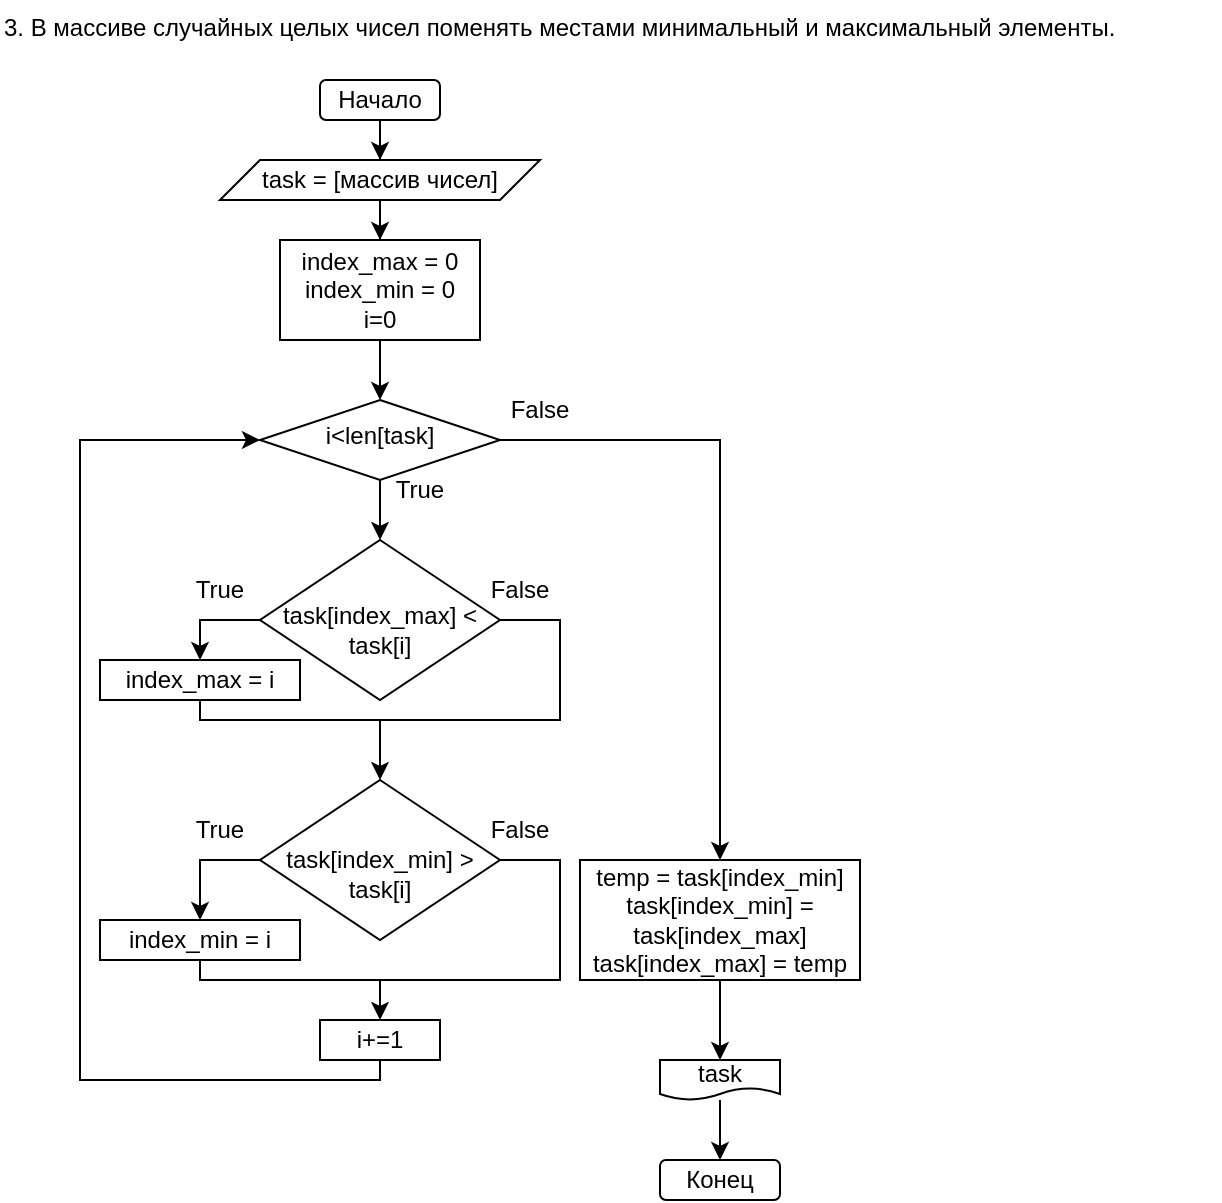 <mxfile version="18.0.7" type="device"><diagram id="C5RBs43oDa-KdzZeNtuy" name="Page-1"><mxGraphModel dx="1422" dy="715" grid="1" gridSize="10" guides="1" tooltips="1" connect="1" arrows="1" fold="1" page="1" pageScale="1" pageWidth="827" pageHeight="1169" math="0" shadow="0"><root><mxCell id="WIyWlLk6GJQsqaUBKTNV-0"/><mxCell id="WIyWlLk6GJQsqaUBKTNV-1" parent="WIyWlLk6GJQsqaUBKTNV-0"/><mxCell id="4opRzpgFNfaW86uACwNf-55" value="" style="edgeStyle=orthogonalEdgeStyle;rounded=0;orthogonalLoop=1;jettySize=auto;html=1;" edge="1" parent="WIyWlLk6GJQsqaUBKTNV-1" source="WIyWlLk6GJQsqaUBKTNV-3" target="4opRzpgFNfaW86uACwNf-46"><mxGeometry relative="1" as="geometry"/></mxCell><mxCell id="WIyWlLk6GJQsqaUBKTNV-3" value="Начало" style="rounded=1;whiteSpace=wrap;html=1;fontSize=12;glass=0;strokeWidth=1;shadow=0;" parent="WIyWlLk6GJQsqaUBKTNV-1" vertex="1"><mxGeometry x="200" y="50" width="60" height="20" as="geometry"/></mxCell><mxCell id="4opRzpgFNfaW86uACwNf-48" value="" style="edgeStyle=orthogonalEdgeStyle;rounded=0;orthogonalLoop=1;jettySize=auto;html=1;" edge="1" parent="WIyWlLk6GJQsqaUBKTNV-1" source="WIyWlLk6GJQsqaUBKTNV-6" target="WIyWlLk6GJQsqaUBKTNV-10"><mxGeometry relative="1" as="geometry"/></mxCell><mxCell id="WIyWlLk6GJQsqaUBKTNV-6" value="i&amp;lt;len[task]" style="rhombus;whiteSpace=wrap;html=1;shadow=0;fontFamily=Helvetica;fontSize=12;align=center;strokeWidth=1;spacing=6;spacingTop=-4;" parent="WIyWlLk6GJQsqaUBKTNV-1" vertex="1"><mxGeometry x="170" y="210" width="120" height="40" as="geometry"/></mxCell><mxCell id="WIyWlLk6GJQsqaUBKTNV-10" value="&lt;br&gt;task[index_max] &amp;lt; task[i]" style="rhombus;whiteSpace=wrap;html=1;shadow=0;fontFamily=Helvetica;fontSize=12;align=center;strokeWidth=1;spacing=6;spacingTop=-4;" parent="WIyWlLk6GJQsqaUBKTNV-1" vertex="1"><mxGeometry x="170" y="280" width="120" height="80" as="geometry"/></mxCell><mxCell id="4opRzpgFNfaW86uACwNf-10" value="" style="edgeStyle=orthogonalEdgeStyle;rounded=0;orthogonalLoop=1;jettySize=auto;html=1;entryX=0.5;entryY=0;entryDx=0;entryDy=0;" edge="1" parent="WIyWlLk6GJQsqaUBKTNV-1" source="4opRzpgFNfaW86uACwNf-1" target="WIyWlLk6GJQsqaUBKTNV-6"><mxGeometry relative="1" as="geometry"><mxPoint x="230" y="230" as="targetPoint"/></mxGeometry></mxCell><mxCell id="4opRzpgFNfaW86uACwNf-1" value="&lt;div&gt;index_max = 0&lt;/div&gt;&lt;div&gt;&lt;span style=&quot;background-color: initial;&quot;&gt;index_min = 0&lt;/span&gt;&lt;/div&gt;i=0" style="rounded=0;whiteSpace=wrap;html=1;" vertex="1" parent="WIyWlLk6GJQsqaUBKTNV-1"><mxGeometry x="180" y="130" width="100" height="50" as="geometry"/></mxCell><mxCell id="4opRzpgFNfaW86uACwNf-4" value="index_max = i" style="rounded=0;whiteSpace=wrap;html=1;" vertex="1" parent="WIyWlLk6GJQsqaUBKTNV-1"><mxGeometry x="90" y="340" width="100" height="20" as="geometry"/></mxCell><mxCell id="4opRzpgFNfaW86uACwNf-5" value="i+=1" style="rounded=0;whiteSpace=wrap;html=1;" vertex="1" parent="WIyWlLk6GJQsqaUBKTNV-1"><mxGeometry x="200" y="520" width="60" height="20" as="geometry"/></mxCell><mxCell id="4opRzpgFNfaW86uACwNf-15" value="" style="endArrow=classic;html=1;rounded=0;exitX=0;exitY=0.5;exitDx=0;exitDy=0;entryX=0.5;entryY=0;entryDx=0;entryDy=0;" edge="1" parent="WIyWlLk6GJQsqaUBKTNV-1" source="WIyWlLk6GJQsqaUBKTNV-10" target="4opRzpgFNfaW86uACwNf-4"><mxGeometry width="50" height="50" relative="1" as="geometry"><mxPoint x="180" y="520" as="sourcePoint"/><mxPoint x="130" y="320" as="targetPoint"/><Array as="points"><mxPoint x="140" y="320"/></Array></mxGeometry></mxCell><mxCell id="4opRzpgFNfaW86uACwNf-16" value="" style="endArrow=classic;html=1;rounded=0;exitX=0.5;exitY=1;exitDx=0;exitDy=0;entryX=0.5;entryY=0;entryDx=0;entryDy=0;" edge="1" parent="WIyWlLk6GJQsqaUBKTNV-1" source="4opRzpgFNfaW86uACwNf-4" target="4opRzpgFNfaW86uACwNf-35"><mxGeometry width="50" height="50" relative="1" as="geometry"><mxPoint x="180" y="655" as="sourcePoint"/><mxPoint x="230" y="380" as="targetPoint"/><Array as="points"><mxPoint x="140" y="370"/><mxPoint x="230" y="370"/></Array></mxGeometry></mxCell><mxCell id="4opRzpgFNfaW86uACwNf-17" value="" style="endArrow=none;html=1;rounded=0;exitX=1;exitY=0.5;exitDx=0;exitDy=0;" edge="1" parent="WIyWlLk6GJQsqaUBKTNV-1" source="WIyWlLk6GJQsqaUBKTNV-10"><mxGeometry width="50" height="50" relative="1" as="geometry"><mxPoint x="300" y="320" as="sourcePoint"/><mxPoint x="230" y="370" as="targetPoint"/><Array as="points"><mxPoint x="320" y="320"/><mxPoint x="320" y="370"/></Array></mxGeometry></mxCell><mxCell id="4opRzpgFNfaW86uACwNf-19" value="True" style="text;html=1;strokeColor=none;fillColor=none;align=center;verticalAlign=middle;whiteSpace=wrap;rounded=0;" vertex="1" parent="WIyWlLk6GJQsqaUBKTNV-1"><mxGeometry x="120" y="290" width="60" height="30" as="geometry"/></mxCell><mxCell id="4opRzpgFNfaW86uACwNf-23" value="True" style="text;html=1;strokeColor=none;fillColor=none;align=center;verticalAlign=middle;whiteSpace=wrap;rounded=0;" vertex="1" parent="WIyWlLk6GJQsqaUBKTNV-1"><mxGeometry x="220" y="240" width="60" height="30" as="geometry"/></mxCell><mxCell id="4opRzpgFNfaW86uACwNf-24" value="False" style="text;html=1;strokeColor=none;fillColor=none;align=center;verticalAlign=middle;whiteSpace=wrap;rounded=0;" vertex="1" parent="WIyWlLk6GJQsqaUBKTNV-1"><mxGeometry x="270" y="290" width="60" height="30" as="geometry"/></mxCell><mxCell id="4opRzpgFNfaW86uACwNf-26" value="False" style="text;html=1;strokeColor=none;fillColor=none;align=center;verticalAlign=middle;whiteSpace=wrap;rounded=0;" vertex="1" parent="WIyWlLk6GJQsqaUBKTNV-1"><mxGeometry x="280" y="200" width="60" height="30" as="geometry"/></mxCell><mxCell id="4opRzpgFNfaW86uACwNf-32" value="" style="endArrow=classic;html=1;rounded=0;exitX=0.5;exitY=1;exitDx=0;exitDy=0;entryX=0;entryY=0.5;entryDx=0;entryDy=0;" edge="1" parent="WIyWlLk6GJQsqaUBKTNV-1" source="4opRzpgFNfaW86uACwNf-5" target="WIyWlLk6GJQsqaUBKTNV-6"><mxGeometry width="50" height="50" relative="1" as="geometry"><mxPoint x="290" y="700" as="sourcePoint"/><mxPoint x="80" y="450" as="targetPoint"/><Array as="points"><mxPoint x="230" y="550"/><mxPoint x="80" y="550"/><mxPoint x="80" y="400"/><mxPoint x="80" y="230"/></Array></mxGeometry></mxCell><mxCell id="4opRzpgFNfaW86uACwNf-61" value="" style="edgeStyle=orthogonalEdgeStyle;rounded=0;orthogonalLoop=1;jettySize=auto;html=1;" edge="1" parent="WIyWlLk6GJQsqaUBKTNV-1" source="4opRzpgFNfaW86uACwNf-33" target="4opRzpgFNfaW86uACwNf-42"><mxGeometry relative="1" as="geometry"/></mxCell><mxCell id="4opRzpgFNfaW86uACwNf-33" value="task" style="shape=document;whiteSpace=wrap;html=1;boundedLbl=1;" vertex="1" parent="WIyWlLk6GJQsqaUBKTNV-1"><mxGeometry x="370" y="540" width="60" height="20" as="geometry"/></mxCell><mxCell id="4opRzpgFNfaW86uACwNf-34" value="" style="endArrow=classic;html=1;rounded=0;exitX=1;exitY=0.5;exitDx=0;exitDy=0;entryX=0.5;entryY=0;entryDx=0;entryDy=0;" edge="1" parent="WIyWlLk6GJQsqaUBKTNV-1" source="WIyWlLk6GJQsqaUBKTNV-6" target="4opRzpgFNfaW86uACwNf-59"><mxGeometry width="50" height="50" relative="1" as="geometry"><mxPoint x="350" y="340" as="sourcePoint"/><mxPoint x="530" y="380" as="targetPoint"/><Array as="points"><mxPoint x="400" y="230"/></Array></mxGeometry></mxCell><mxCell id="4opRzpgFNfaW86uACwNf-35" value="&lt;br&gt;task[index_min] &amp;gt; task[i]" style="rhombus;whiteSpace=wrap;html=1;" vertex="1" parent="WIyWlLk6GJQsqaUBKTNV-1"><mxGeometry x="170" y="400" width="120" height="80" as="geometry"/></mxCell><mxCell id="4opRzpgFNfaW86uACwNf-38" value="True" style="text;html=1;strokeColor=none;fillColor=none;align=center;verticalAlign=middle;whiteSpace=wrap;rounded=0;" vertex="1" parent="WIyWlLk6GJQsqaUBKTNV-1"><mxGeometry x="120" y="410" width="60" height="30" as="geometry"/></mxCell><mxCell id="4opRzpgFNfaW86uACwNf-39" value="False" style="text;html=1;strokeColor=none;fillColor=none;align=center;verticalAlign=middle;whiteSpace=wrap;rounded=0;" vertex="1" parent="WIyWlLk6GJQsqaUBKTNV-1"><mxGeometry x="270" y="410" width="60" height="30" as="geometry"/></mxCell><mxCell id="4opRzpgFNfaW86uACwNf-42" value="Конец" style="rounded=1;whiteSpace=wrap;html=1;fontSize=12;glass=0;strokeWidth=1;shadow=0;" vertex="1" parent="WIyWlLk6GJQsqaUBKTNV-1"><mxGeometry x="370" y="590" width="60" height="20" as="geometry"/></mxCell><mxCell id="4opRzpgFNfaW86uACwNf-47" value="" style="edgeStyle=orthogonalEdgeStyle;rounded=0;orthogonalLoop=1;jettySize=auto;html=1;" edge="1" parent="WIyWlLk6GJQsqaUBKTNV-1" source="4opRzpgFNfaW86uACwNf-46" target="4opRzpgFNfaW86uACwNf-1"><mxGeometry relative="1" as="geometry"/></mxCell><mxCell id="4opRzpgFNfaW86uACwNf-46" value="task = [массив чисел]" style="shape=parallelogram;perimeter=parallelogramPerimeter;whiteSpace=wrap;html=1;fixedSize=1;" vertex="1" parent="WIyWlLk6GJQsqaUBKTNV-1"><mxGeometry x="150" y="90" width="160" height="20" as="geometry"/></mxCell><mxCell id="4opRzpgFNfaW86uACwNf-50" value="" style="endArrow=classic;html=1;rounded=0;exitX=0;exitY=0.5;exitDx=0;exitDy=0;entryX=0.5;entryY=0;entryDx=0;entryDy=0;" edge="1" parent="WIyWlLk6GJQsqaUBKTNV-1" source="4opRzpgFNfaW86uACwNf-35" target="4opRzpgFNfaW86uACwNf-57"><mxGeometry width="50" height="50" relative="1" as="geometry"><mxPoint x="410" y="630" as="sourcePoint"/><mxPoint x="120" y="400" as="targetPoint"/><Array as="points"><mxPoint x="140" y="440"/></Array></mxGeometry></mxCell><mxCell id="4opRzpgFNfaW86uACwNf-51" value="" style="endArrow=classic;html=1;rounded=0;exitX=1;exitY=0.5;exitDx=0;exitDy=0;entryX=0.5;entryY=0;entryDx=0;entryDy=0;" edge="1" parent="WIyWlLk6GJQsqaUBKTNV-1" source="4opRzpgFNfaW86uACwNf-35" target="4opRzpgFNfaW86uACwNf-5"><mxGeometry width="50" height="50" relative="1" as="geometry"><mxPoint x="570" y="610" as="sourcePoint"/><mxPoint x="320" y="470" as="targetPoint"/><Array as="points"><mxPoint x="320" y="440"/><mxPoint x="320" y="500"/><mxPoint x="230" y="500"/></Array></mxGeometry></mxCell><mxCell id="4opRzpgFNfaW86uACwNf-53" value="3. В массиве случайных целых чисел поменять местами минимальный и максимальный элементы." style="text;whiteSpace=wrap;html=1;" vertex="1" parent="WIyWlLk6GJQsqaUBKTNV-1"><mxGeometry x="40" y="10" width="610" height="40" as="geometry"/></mxCell><mxCell id="4opRzpgFNfaW86uACwNf-57" value="index_min = i" style="rounded=0;whiteSpace=wrap;html=1;" vertex="1" parent="WIyWlLk6GJQsqaUBKTNV-1"><mxGeometry x="90" y="470" width="100" height="20" as="geometry"/></mxCell><mxCell id="4opRzpgFNfaW86uACwNf-58" value="" style="endArrow=none;html=1;rounded=0;entryX=0.5;entryY=1;entryDx=0;entryDy=0;" edge="1" parent="WIyWlLk6GJQsqaUBKTNV-1" target="4opRzpgFNfaW86uACwNf-57"><mxGeometry width="50" height="50" relative="1" as="geometry"><mxPoint x="230" y="500" as="sourcePoint"/><mxPoint x="180" y="520" as="targetPoint"/><Array as="points"><mxPoint x="140" y="500"/></Array></mxGeometry></mxCell><mxCell id="4opRzpgFNfaW86uACwNf-60" value="" style="edgeStyle=orthogonalEdgeStyle;rounded=0;orthogonalLoop=1;jettySize=auto;html=1;" edge="1" parent="WIyWlLk6GJQsqaUBKTNV-1" source="4opRzpgFNfaW86uACwNf-59" target="4opRzpgFNfaW86uACwNf-33"><mxGeometry relative="1" as="geometry"/></mxCell><mxCell id="4opRzpgFNfaW86uACwNf-59" value="&lt;div&gt;temp = task[index_min]&lt;/div&gt;&lt;div&gt;task[index_min] = task[index_max]&lt;/div&gt;&lt;div&gt;task[index_max] = temp&lt;/div&gt;" style="rounded=0;whiteSpace=wrap;html=1;" vertex="1" parent="WIyWlLk6GJQsqaUBKTNV-1"><mxGeometry x="330" y="440" width="140" height="60" as="geometry"/></mxCell></root></mxGraphModel></diagram></mxfile>